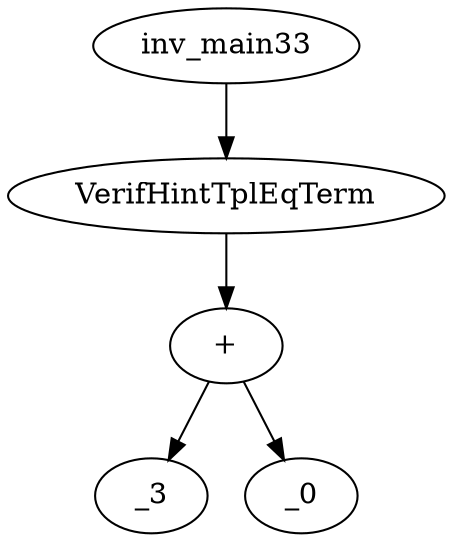 digraph dag {
0 [label="inv_main33"];
1 [label="VerifHintTplEqTerm"];
2 [label="+"];
3 [label="_3"];
4 [label="_0"];
0->1
1->2
2->4
2 -> 3
}
